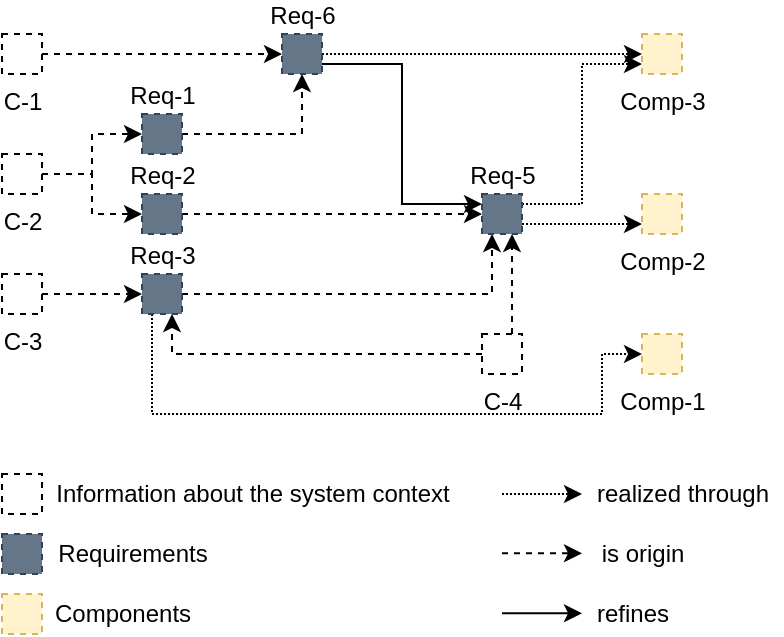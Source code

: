 <mxfile version="16.5.3" type="device"><diagram id="uH9laZ2BYaCbSZxFIPJi" name="Page-1"><mxGraphModel dx="917" dy="484" grid="1" gridSize="10" guides="1" tooltips="1" connect="1" arrows="1" fold="1" page="1" pageScale="1" pageWidth="850" pageHeight="1100" math="1" shadow="0"><root><mxCell id="0"/><mxCell id="1" parent="0"/><mxCell id="9A-niqR-z_6OYvVliehp-124" style="edgeStyle=orthogonalEdgeStyle;rounded=0;orthogonalLoop=1;jettySize=auto;html=1;dashed=1;fontColor=#000000;startArrow=none;startFill=0;endArrow=classic;endFill=1;" edge="1" parent="1" source="9A-niqR-z_6OYvVliehp-92" target="9A-niqR-z_6OYvVliehp-103"><mxGeometry relative="1" as="geometry"/></mxCell><mxCell id="9A-niqR-z_6OYvVliehp-92" value="C-1" style="rounded=0;html=1;fillColor=none;dashed=1;labelPosition=center;verticalLabelPosition=bottom;align=center;verticalAlign=top;" vertex="1" parent="1"><mxGeometry x="50" y="60" width="20" height="20" as="geometry"/></mxCell><mxCell id="9A-niqR-z_6OYvVliehp-120" style="edgeStyle=orthogonalEdgeStyle;rounded=0;orthogonalLoop=1;jettySize=auto;html=1;dashed=1;fontColor=#000000;startArrow=none;startFill=0;endArrow=classic;endFill=1;exitX=1;exitY=0.5;exitDx=0;exitDy=0;" edge="1" parent="1" source="9A-niqR-z_6OYvVliehp-94" target="9A-niqR-z_6OYvVliehp-100"><mxGeometry relative="1" as="geometry"/></mxCell><mxCell id="9A-niqR-z_6OYvVliehp-123" style="edgeStyle=orthogonalEdgeStyle;rounded=0;orthogonalLoop=1;jettySize=auto;html=1;entryX=0;entryY=0.5;entryDx=0;entryDy=0;dashed=1;fontColor=#000000;startArrow=none;startFill=0;endArrow=classic;endFill=1;" edge="1" parent="1" source="9A-niqR-z_6OYvVliehp-94" target="9A-niqR-z_6OYvVliehp-98"><mxGeometry relative="1" as="geometry"/></mxCell><mxCell id="9A-niqR-z_6OYvVliehp-94" value="C-2" style="rounded=0;html=1;fillColor=none;dashed=1;labelPosition=center;verticalLabelPosition=bottom;align=center;verticalAlign=top;" vertex="1" parent="1"><mxGeometry x="50" y="120" width="20" height="20" as="geometry"/></mxCell><mxCell id="9A-niqR-z_6OYvVliehp-119" style="edgeStyle=orthogonalEdgeStyle;rounded=0;orthogonalLoop=1;jettySize=auto;html=1;fontColor=#000000;startArrow=none;startFill=0;endArrow=classic;endFill=1;dashed=1;" edge="1" parent="1" source="9A-niqR-z_6OYvVliehp-95" target="9A-niqR-z_6OYvVliehp-101"><mxGeometry relative="1" as="geometry"/></mxCell><mxCell id="9A-niqR-z_6OYvVliehp-95" value="C-3" style="rounded=0;html=1;fillColor=none;dashed=1;labelPosition=center;verticalLabelPosition=bottom;align=center;verticalAlign=top;" vertex="1" parent="1"><mxGeometry x="50" y="180" width="20" height="20" as="geometry"/></mxCell><mxCell id="9A-niqR-z_6OYvVliehp-127" style="edgeStyle=orthogonalEdgeStyle;rounded=0;orthogonalLoop=1;jettySize=auto;html=1;dashed=1;fontColor=#000000;startArrow=none;startFill=0;endArrow=classic;endFill=1;entryX=0.75;entryY=1;entryDx=0;entryDy=0;" edge="1" parent="1" source="9A-niqR-z_6OYvVliehp-96" target="9A-niqR-z_6OYvVliehp-102"><mxGeometry relative="1" as="geometry"><Array as="points"><mxPoint x="305" y="200"/><mxPoint x="305" y="200"/></Array></mxGeometry></mxCell><mxCell id="9A-niqR-z_6OYvVliehp-128" style="edgeStyle=orthogonalEdgeStyle;rounded=0;orthogonalLoop=1;jettySize=auto;html=1;entryX=0.75;entryY=1;entryDx=0;entryDy=0;dashed=1;fontColor=#000000;startArrow=none;startFill=0;endArrow=classic;endFill=1;" edge="1" parent="1" source="9A-niqR-z_6OYvVliehp-96" target="9A-niqR-z_6OYvVliehp-101"><mxGeometry relative="1" as="geometry"/></mxCell><mxCell id="9A-niqR-z_6OYvVliehp-96" value="C-4" style="rounded=0;html=1;fillColor=none;dashed=1;labelPosition=center;verticalLabelPosition=bottom;align=center;verticalAlign=top;" vertex="1" parent="1"><mxGeometry x="290" y="210" width="20" height="20" as="geometry"/></mxCell><mxCell id="9A-niqR-z_6OYvVliehp-97" value="" style="rounded=0;html=1;fillColor=none;dashed=1;labelPosition=center;verticalLabelPosition=bottom;align=center;verticalAlign=top;" vertex="1" parent="1"><mxGeometry x="50" y="280" width="20" height="20" as="geometry"/></mxCell><mxCell id="9A-niqR-z_6OYvVliehp-125" style="edgeStyle=orthogonalEdgeStyle;rounded=0;orthogonalLoop=1;jettySize=auto;html=1;entryX=0.5;entryY=1;entryDx=0;entryDy=0;dashed=1;fontColor=#000000;startArrow=none;startFill=0;endArrow=classic;endFill=1;" edge="1" parent="1" source="9A-niqR-z_6OYvVliehp-98" target="9A-niqR-z_6OYvVliehp-103"><mxGeometry relative="1" as="geometry"/></mxCell><mxCell id="9A-niqR-z_6OYvVliehp-98" value="&lt;font color=&quot;#000000&quot;&gt;Req-1&lt;/font&gt;" style="rounded=0;html=1;fillColor=#647687;dashed=1;labelPosition=center;verticalLabelPosition=top;align=center;verticalAlign=bottom;fontColor=#ffffff;strokeColor=#314354;" vertex="1" parent="1"><mxGeometry x="120" y="100" width="20" height="20" as="geometry"/></mxCell><mxCell id="9A-niqR-z_6OYvVliehp-126" style="edgeStyle=orthogonalEdgeStyle;rounded=0;orthogonalLoop=1;jettySize=auto;html=1;dashed=1;fontColor=#000000;startArrow=none;startFill=0;endArrow=classic;endFill=1;" edge="1" parent="1" source="9A-niqR-z_6OYvVliehp-100" target="9A-niqR-z_6OYvVliehp-102"><mxGeometry relative="1" as="geometry"/></mxCell><mxCell id="9A-niqR-z_6OYvVliehp-100" value="&lt;font color=&quot;#000000&quot;&gt;Req-2&lt;/font&gt;" style="rounded=0;html=1;fillColor=#647687;dashed=1;labelPosition=center;verticalLabelPosition=top;align=center;verticalAlign=bottom;fontColor=#ffffff;strokeColor=#314354;" vertex="1" parent="1"><mxGeometry x="120" y="140" width="20" height="20" as="geometry"/></mxCell><mxCell id="9A-niqR-z_6OYvVliehp-129" style="edgeStyle=orthogonalEdgeStyle;rounded=0;orthogonalLoop=1;jettySize=auto;html=1;entryX=0.25;entryY=1;entryDx=0;entryDy=0;dashed=1;fontColor=#000000;startArrow=none;startFill=0;endArrow=classic;endFill=1;" edge="1" parent="1" source="9A-niqR-z_6OYvVliehp-101" target="9A-niqR-z_6OYvVliehp-102"><mxGeometry relative="1" as="geometry"/></mxCell><mxCell id="9A-niqR-z_6OYvVliehp-130" style="edgeStyle=orthogonalEdgeStyle;rounded=0;orthogonalLoop=1;jettySize=auto;html=1;exitX=0.25;exitY=1;exitDx=0;exitDy=0;entryX=0;entryY=0.5;entryDx=0;entryDy=0;dashed=1;fontColor=#000000;startArrow=none;startFill=0;endArrow=classic;endFill=1;dashPattern=1 1;" edge="1" parent="1" source="9A-niqR-z_6OYvVliehp-101" target="9A-niqR-z_6OYvVliehp-106"><mxGeometry relative="1" as="geometry"><Array as="points"><mxPoint x="125" y="250"/><mxPoint x="350" y="250"/><mxPoint x="350" y="220"/></Array></mxGeometry></mxCell><mxCell id="9A-niqR-z_6OYvVliehp-101" value="&lt;font color=&quot;#000000&quot;&gt;Req-3&lt;/font&gt;" style="rounded=0;html=1;fillColor=#647687;dashed=1;labelPosition=center;verticalLabelPosition=top;align=center;verticalAlign=bottom;fontColor=#ffffff;strokeColor=#314354;" vertex="1" parent="1"><mxGeometry x="120" y="180" width="20" height="20" as="geometry"/></mxCell><mxCell id="9A-niqR-z_6OYvVliehp-131" style="edgeStyle=orthogonalEdgeStyle;rounded=0;orthogonalLoop=1;jettySize=auto;html=1;dashed=1;dashPattern=1 1;fontColor=#000000;startArrow=none;startFill=0;endArrow=classic;endFill=1;exitX=1;exitY=0.75;exitDx=0;exitDy=0;entryX=0;entryY=0.75;entryDx=0;entryDy=0;" edge="1" parent="1" source="9A-niqR-z_6OYvVliehp-102" target="9A-niqR-z_6OYvVliehp-105"><mxGeometry relative="1" as="geometry"/></mxCell><mxCell id="9A-niqR-z_6OYvVliehp-132" style="edgeStyle=orthogonalEdgeStyle;rounded=0;orthogonalLoop=1;jettySize=auto;html=1;exitX=1;exitY=0.25;exitDx=0;exitDy=0;entryX=0;entryY=0.75;entryDx=0;entryDy=0;dashed=1;dashPattern=1 1;fontColor=#000000;startArrow=none;startFill=0;endArrow=classic;endFill=1;" edge="1" parent="1" source="9A-niqR-z_6OYvVliehp-102" target="9A-niqR-z_6OYvVliehp-104"><mxGeometry relative="1" as="geometry"/></mxCell><mxCell id="9A-niqR-z_6OYvVliehp-102" value="&lt;font color=&quot;#000000&quot;&gt;Req-5&lt;/font&gt;" style="rounded=0;html=1;fillColor=#647687;dashed=1;labelPosition=center;verticalLabelPosition=top;align=center;verticalAlign=bottom;fontColor=#ffffff;strokeColor=#314354;" vertex="1" parent="1"><mxGeometry x="290" y="140" width="20" height="20" as="geometry"/></mxCell><mxCell id="9A-niqR-z_6OYvVliehp-133" style="edgeStyle=orthogonalEdgeStyle;rounded=0;orthogonalLoop=1;jettySize=auto;html=1;entryX=0;entryY=0.5;entryDx=0;entryDy=0;dashed=1;dashPattern=1 1;fontColor=#000000;startArrow=none;startFill=0;endArrow=classic;endFill=1;" edge="1" parent="1" source="9A-niqR-z_6OYvVliehp-103" target="9A-niqR-z_6OYvVliehp-104"><mxGeometry relative="1" as="geometry"/></mxCell><mxCell id="9A-niqR-z_6OYvVliehp-134" style="edgeStyle=orthogonalEdgeStyle;rounded=0;orthogonalLoop=1;jettySize=auto;html=1;exitX=1;exitY=0.75;exitDx=0;exitDy=0;entryX=0;entryY=0.25;entryDx=0;entryDy=0;fontColor=#000000;startArrow=none;startFill=0;endArrow=classic;endFill=1;" edge="1" parent="1" source="9A-niqR-z_6OYvVliehp-103" target="9A-niqR-z_6OYvVliehp-102"><mxGeometry relative="1" as="geometry"/></mxCell><mxCell id="9A-niqR-z_6OYvVliehp-103" value="&lt;font color=&quot;#000000&quot;&gt;Req-6&lt;/font&gt;" style="rounded=0;html=1;fillColor=#647687;dashed=1;labelPosition=center;verticalLabelPosition=top;align=center;verticalAlign=bottom;fontColor=#ffffff;strokeColor=#314354;" vertex="1" parent="1"><mxGeometry x="190" y="60" width="20" height="20" as="geometry"/></mxCell><mxCell id="9A-niqR-z_6OYvVliehp-104" value="&lt;font color=&quot;#000000&quot;&gt;Comp-3&lt;/font&gt;" style="rounded=0;html=1;fillColor=#fff2cc;dashed=1;labelPosition=center;verticalLabelPosition=bottom;align=center;verticalAlign=top;strokeColor=#d6b656;" vertex="1" parent="1"><mxGeometry x="370" y="60" width="20" height="20" as="geometry"/></mxCell><mxCell id="9A-niqR-z_6OYvVliehp-105" value="&lt;font color=&quot;#000000&quot;&gt;Comp-2&lt;/font&gt;" style="rounded=0;html=1;fillColor=#fff2cc;dashed=1;labelPosition=center;verticalLabelPosition=bottom;align=center;verticalAlign=top;strokeColor=#d6b656;" vertex="1" parent="1"><mxGeometry x="370" y="140" width="20" height="20" as="geometry"/></mxCell><mxCell id="9A-niqR-z_6OYvVliehp-106" value="&lt;font color=&quot;#000000&quot;&gt;Comp-1&lt;/font&gt;" style="rounded=0;html=1;fillColor=#fff2cc;dashed=1;labelPosition=center;verticalLabelPosition=bottom;align=center;verticalAlign=top;strokeColor=#d6b656;" vertex="1" parent="1"><mxGeometry x="370" y="210" width="20" height="20" as="geometry"/></mxCell><mxCell id="9A-niqR-z_6OYvVliehp-107" value="" style="rounded=0;html=1;fillColor=#647687;dashed=1;labelPosition=center;verticalLabelPosition=top;align=center;verticalAlign=bottom;fontColor=#ffffff;strokeColor=#314354;" vertex="1" parent="1"><mxGeometry x="50" y="310" width="20" height="20" as="geometry"/></mxCell><mxCell id="9A-niqR-z_6OYvVliehp-108" value="" style="rounded=0;html=1;fillColor=#fff2cc;dashed=1;labelPosition=center;verticalLabelPosition=bottom;align=center;verticalAlign=top;strokeColor=#d6b656;" vertex="1" parent="1"><mxGeometry x="50" y="340" width="20" height="20" as="geometry"/></mxCell><mxCell id="9A-niqR-z_6OYvVliehp-110" value="Information about the system context" style="text;html=1;align=center;verticalAlign=middle;resizable=0;points=[];autosize=1;strokeColor=none;fillColor=none;fontColor=#000000;" vertex="1" parent="1"><mxGeometry x="70" y="280" width="210" height="20" as="geometry"/></mxCell><mxCell id="9A-niqR-z_6OYvVliehp-111" value="Requirements" style="text;html=1;align=center;verticalAlign=middle;resizable=0;points=[];autosize=1;strokeColor=none;fillColor=none;fontColor=#000000;" vertex="1" parent="1"><mxGeometry x="70" y="310" width="90" height="20" as="geometry"/></mxCell><mxCell id="9A-niqR-z_6OYvVliehp-112" value="Components" style="text;html=1;align=center;verticalAlign=middle;resizable=0;points=[];autosize=1;strokeColor=none;fillColor=none;fontColor=#000000;" vertex="1" parent="1"><mxGeometry x="70" y="340" width="80" height="20" as="geometry"/></mxCell><mxCell id="9A-niqR-z_6OYvVliehp-113" value="" style="endArrow=classic;html=1;rounded=0;fontColor=#000000;" edge="1" parent="1"><mxGeometry width="50" height="50" relative="1" as="geometry"><mxPoint x="300" y="349.66" as="sourcePoint"/><mxPoint x="340" y="349.66" as="targetPoint"/></mxGeometry></mxCell><mxCell id="9A-niqR-z_6OYvVliehp-114" value="refines" style="text;html=1;align=center;verticalAlign=middle;resizable=0;points=[];autosize=1;strokeColor=none;fillColor=none;fontColor=#000000;" vertex="1" parent="1"><mxGeometry x="340" y="340" width="50" height="20" as="geometry"/></mxCell><mxCell id="9A-niqR-z_6OYvVliehp-115" value="is origin" style="text;html=1;align=center;verticalAlign=middle;resizable=0;points=[];autosize=1;strokeColor=none;fillColor=none;fontColor=#000000;" vertex="1" parent="1"><mxGeometry x="340" y="310" width="60" height="20" as="geometry"/></mxCell><mxCell id="9A-niqR-z_6OYvVliehp-116" value="realized through" style="text;html=1;align=center;verticalAlign=middle;resizable=0;points=[];autosize=1;strokeColor=none;fillColor=none;fontColor=#000000;" vertex="1" parent="1"><mxGeometry x="340" y="280" width="100" height="20" as="geometry"/></mxCell><mxCell id="9A-niqR-z_6OYvVliehp-117" value="" style="endArrow=classic;html=1;rounded=0;dashed=1;fontColor=#000000;" edge="1" parent="1"><mxGeometry width="50" height="50" relative="1" as="geometry"><mxPoint x="300" y="319.66" as="sourcePoint"/><mxPoint x="340" y="319.66" as="targetPoint"/></mxGeometry></mxCell><mxCell id="9A-niqR-z_6OYvVliehp-118" value="" style="endArrow=classic;html=1;rounded=0;dashed=1;dashPattern=1 1;fontColor=#000000;" edge="1" parent="1"><mxGeometry width="50" height="50" relative="1" as="geometry"><mxPoint x="300" y="290.0" as="sourcePoint"/><mxPoint x="340" y="290.0" as="targetPoint"/></mxGeometry></mxCell></root></mxGraphModel></diagram></mxfile>